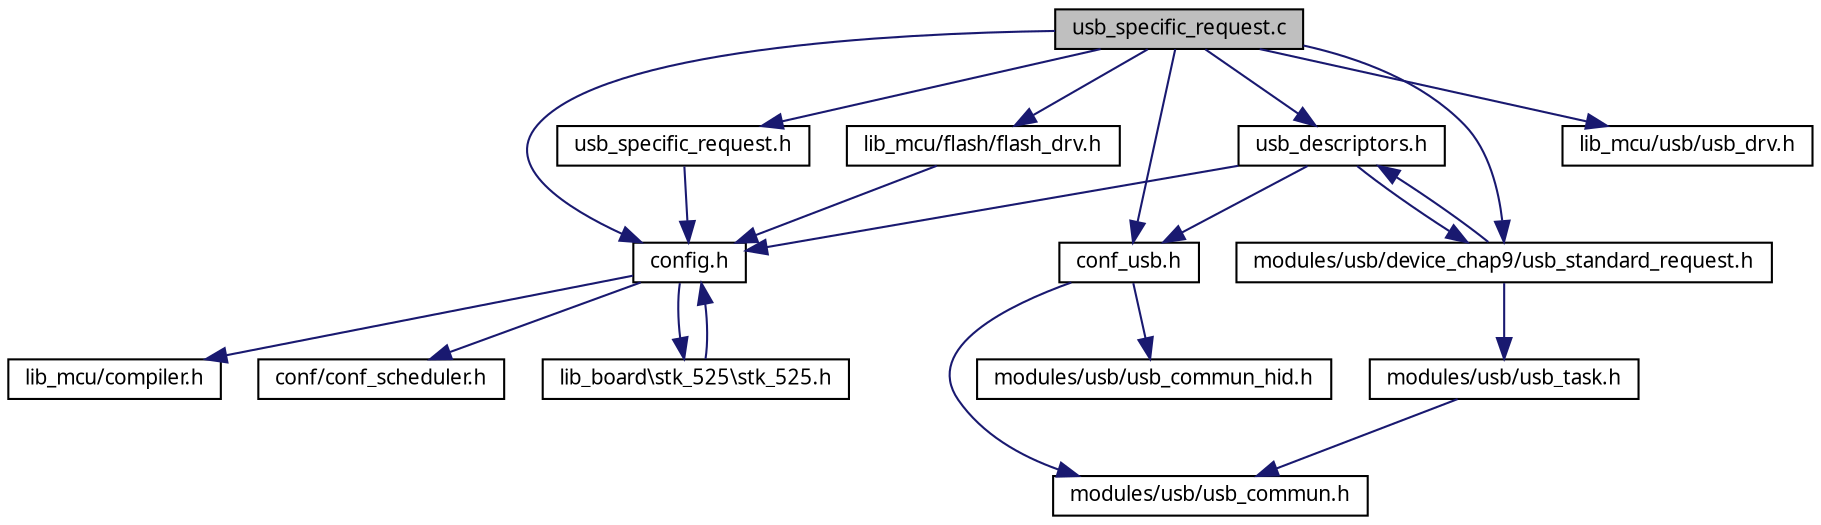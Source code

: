 digraph G
{
  edge [fontname="FreeSans.ttf",fontsize=10,labelfontname="FreeSans.ttf",labelfontsize=10];
  node [fontname="FreeSans.ttf",fontsize=10,shape=record];
  Node1 [label="usb_specific_request.c",height=0.2,width=0.4,color="black", fillcolor="grey75", style="filled" fontcolor="black"];
  Node1 -> Node2 [color="midnightblue",fontsize=10,style="solid",fontname="FreeSans.ttf"];
  Node2 [label="config.h",height=0.2,width=0.4,color="black", fillcolor="white", style="filled",URL="$a00020.html"];
  Node2 -> Node3 [color="midnightblue",fontsize=10,style="solid",fontname="FreeSans.ttf"];
  Node3 [label="lib_mcu/compiler.h",height=0.2,width=0.4,color="black", fillcolor="white", style="filled",URL="$a00017.html"];
  Node2 -> Node4 [color="midnightblue",fontsize=10,style="solid",fontname="FreeSans.ttf"];
  Node4 [label="conf/conf_scheduler.h",height=0.2,width=0.4,color="black", fillcolor="white", style="filled",URL="$a00018.html"];
  Node2 -> Node5 [color="midnightblue",fontsize=10,style="solid",fontname="FreeSans.ttf"];
  Node5 [label="lib_board\\stk_525\\stk_525.h",height=0.2,width=0.4,color="black", fillcolor="white", style="filled",URL="$a00034.html"];
  Node5 -> Node2 [color="midnightblue",fontsize=10,style="solid",fontname="FreeSans.ttf"];
  Node1 -> Node6 [color="midnightblue",fontsize=10,style="solid",fontname="FreeSans.ttf"];
  Node6 [label="conf_usb.h",height=0.2,width=0.4,color="black", fillcolor="white", style="filled",URL="$a00019.html"];
  Node6 -> Node7 [color="midnightblue",fontsize=10,style="solid",fontname="FreeSans.ttf"];
  Node7 [label="modules/usb/usb_commun.h",height=0.2,width=0.4,color="black", fillcolor="white", style="filled",URL="$a00035.html"];
  Node6 -> Node8 [color="midnightblue",fontsize=10,style="solid",fontname="FreeSans.ttf"];
  Node8 [label="modules/usb/usb_commun_hid.h",height=0.2,width=0.4,color="black", fillcolor="white", style="filled",URL="$a00036.html"];
  Node1 -> Node9 [color="midnightblue",fontsize=10,style="solid",fontname="FreeSans.ttf"];
  Node9 [label="lib_mcu/usb/usb_drv.h",height=0.2,width=0.4,color="black", fillcolor="white", style="filled",URL="$a00042.html"];
  Node1 -> Node10 [color="midnightblue",fontsize=10,style="solid",fontname="FreeSans.ttf"];
  Node10 [label="usb_descriptors.h",height=0.2,width=0.4,color="black", fillcolor="white", style="filled",URL="$a00038.html"];
  Node10 -> Node2 [color="midnightblue",fontsize=10,style="solid",fontname="FreeSans.ttf"];
  Node10 -> Node11 [color="midnightblue",fontsize=10,style="solid",fontname="FreeSans.ttf"];
  Node11 [label="modules/usb/device_chap9/usb_standard_request.h",height=0.2,width=0.4,color="black", fillcolor="white", style="filled",URL="$a00048.html"];
  Node11 -> Node12 [color="midnightblue",fontsize=10,style="solid",fontname="FreeSans.ttf"];
  Node12 [label="modules/usb/usb_task.h",height=0.2,width=0.4,color="black", fillcolor="white", style="filled",URL="$a00050.html"];
  Node12 -> Node7 [color="midnightblue",fontsize=10,style="solid",fontname="FreeSans.ttf"];
  Node11 -> Node10 [color="midnightblue",fontsize=10,style="solid",fontname="FreeSans.ttf"];
  Node10 -> Node6 [color="midnightblue",fontsize=10,style="solid",fontname="FreeSans.ttf"];
  Node1 -> Node11 [color="midnightblue",fontsize=10,style="solid",fontname="FreeSans.ttf"];
  Node1 -> Node13 [color="midnightblue",fontsize=10,style="solid",fontname="FreeSans.ttf"];
  Node13 [label="usb_specific_request.h",height=0.2,width=0.4,color="black", fillcolor="white", style="filled",URL="$a00046.html"];
  Node13 -> Node2 [color="midnightblue",fontsize=10,style="solid",fontname="FreeSans.ttf"];
  Node1 -> Node14 [color="midnightblue",fontsize=10,style="solid",fontname="FreeSans.ttf"];
  Node14 [label="lib_mcu/flash/flash_drv.h",height=0.2,width=0.4,color="black", fillcolor="white", style="filled",URL="$a00021.html"];
  Node14 -> Node2 [color="midnightblue",fontsize=10,style="solid",fontname="FreeSans.ttf"];
}
